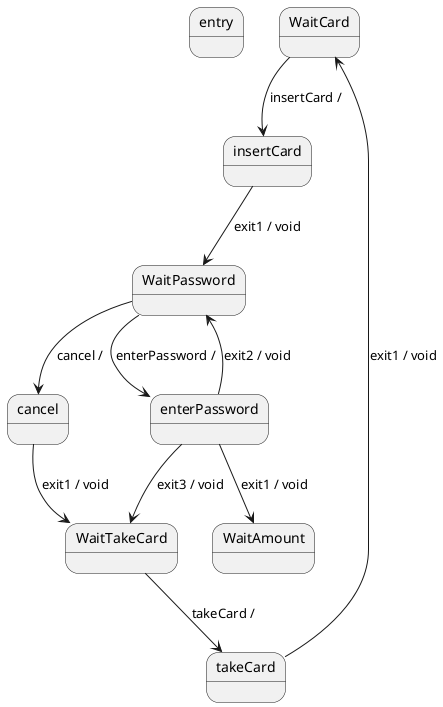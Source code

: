 @startuml
state "entry" as entry
state "WaitCard" as WaitCard <<rectangle>>
state "WaitPassword" as WaitPassword <<rectangle>>
state "WaitTakeCard" as WaitTakeCard <<rectangle>>
state "WaitAmount" as WaitAmount <<rectangle>>
state "insertCard" as insertCard <<diamond>>
state "cancel" as cancel <<diamond>>
state "enterPassword" as enterPassword <<diamond>>
state "enterPassword" as enterPassword <<diamond>>
state "enterPassword" as enterPassword <<diamond>>
state "takeCard" as takeCard <<diamond>>
WaitCard --> insertCard : insertCard / 
insertCard --> WaitPassword : exit1 / void
WaitPassword --> cancel : cancel / 
cancel --> WaitTakeCard : exit1 / void
WaitPassword --> enterPassword : enterPassword / 
enterPassword --> WaitAmount : exit1 / void
enterPassword --> WaitPassword : exit2 / void
enterPassword --> WaitTakeCard : exit3 / void
WaitTakeCard --> takeCard : takeCard / 
takeCard --> WaitCard : exit1 / void
@enduml
